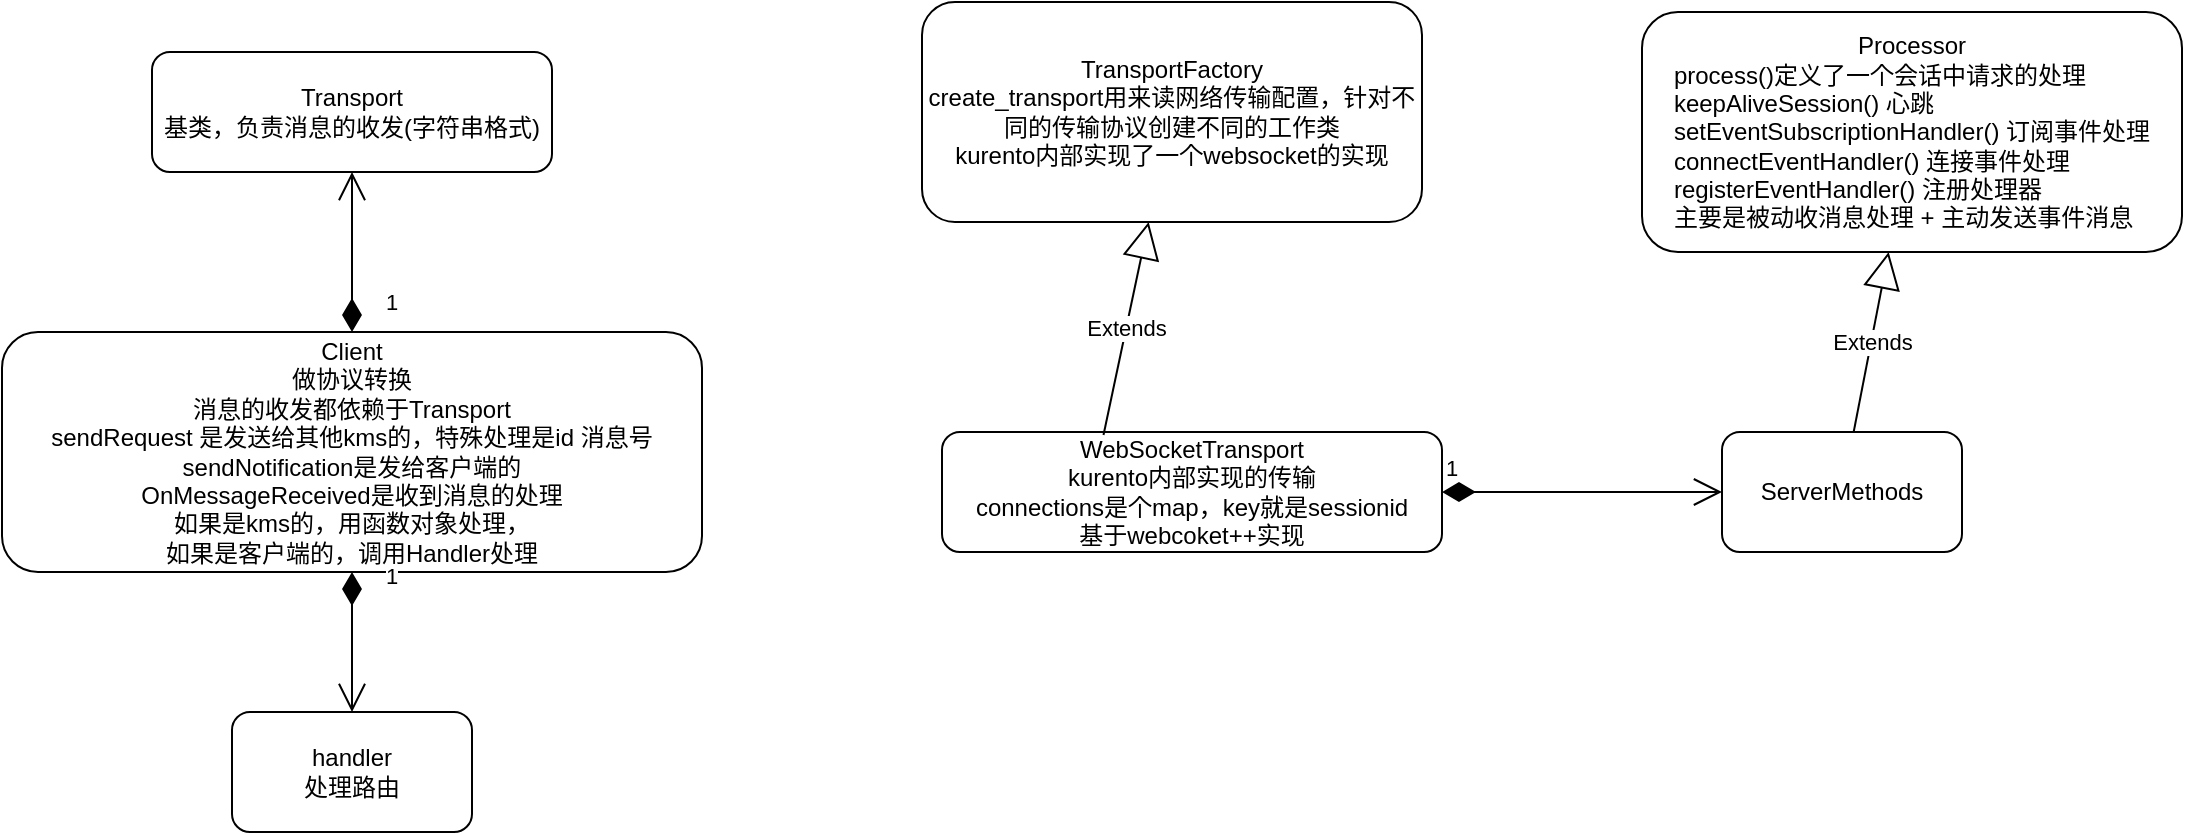 <mxfile version="10.6.1" type="github"><diagram id="tl3qFknxXSzmVGOha0O7" name="jsonrpc"><mxGraphModel dx="959" dy="514" grid="1" gridSize="10" guides="1" tooltips="1" connect="1" arrows="1" fold="1" page="1" pageScale="1" pageWidth="850" pageHeight="1100" math="0" shadow="0"><root><mxCell id="0"/><mxCell id="1" parent="0"/><mxCell id="VQGqsg-NWRH69zS60E30-1" value="&lt;span&gt;Transport&lt;br&gt;基类，负责消息的收发(字符串格式)&lt;br&gt;&lt;/span&gt;" style="rounded=1;whiteSpace=wrap;html=1;" vertex="1" parent="1"><mxGeometry x="155" y="80" width="200" height="60" as="geometry"/></mxCell><mxCell id="VQGqsg-NWRH69zS60E30-2" value="&lt;span&gt;Client&lt;br&gt;做协议转换&lt;br&gt;消息的收发都依赖于Transport&lt;br&gt;&lt;/span&gt;&lt;span&gt;sendRequest 是发送给其他kms的，特殊处理是id 消息号&lt;br&gt;&lt;/span&gt;&lt;span&gt;sendNotification是发给客户端的&lt;br&gt;&lt;/span&gt;&lt;span&gt;OnMessageReceived是收到消息的处理&lt;br&gt;&lt;/span&gt;&lt;span&gt;如果是kms的，用函数对象处理，&lt;br&gt;如果是客户端的，调用Handler处理&lt;br&gt;&lt;/span&gt;" style="rounded=1;whiteSpace=wrap;html=1;" vertex="1" parent="1"><mxGeometry x="80" y="220" width="350" height="120" as="geometry"/></mxCell><mxCell id="VQGqsg-NWRH69zS60E30-4" value="&lt;span&gt;handler&lt;br&gt;处理路由&lt;br&gt;&lt;/span&gt;" style="rounded=1;whiteSpace=wrap;html=1;" vertex="1" parent="1"><mxGeometry x="195" y="410" width="120" height="60" as="geometry"/></mxCell><mxCell id="VQGqsg-NWRH69zS60E30-6" value="1" style="endArrow=open;html=1;endSize=12;startArrow=diamondThin;startSize=14;startFill=1;edgeStyle=orthogonalEdgeStyle;align=left;verticalAlign=bottom;exitX=0.5;exitY=0;exitDx=0;exitDy=0;" edge="1" parent="1" source="VQGqsg-NWRH69zS60E30-2" target="VQGqsg-NWRH69zS60E30-1"><mxGeometry x="-0.844" y="-15" relative="1" as="geometry"><mxPoint x="200" y="190" as="sourcePoint"/><mxPoint x="360" y="190" as="targetPoint"/><mxPoint as="offset"/></mxGeometry></mxCell><mxCell id="VQGqsg-NWRH69zS60E30-7" value="1" style="endArrow=open;html=1;endSize=12;startArrow=diamondThin;startSize=14;startFill=1;edgeStyle=orthogonalEdgeStyle;align=left;verticalAlign=bottom;" edge="1" parent="1" source="VQGqsg-NWRH69zS60E30-2" target="VQGqsg-NWRH69zS60E30-4"><mxGeometry x="-0.703" y="15" relative="1" as="geometry"><mxPoint x="290" y="520" as="sourcePoint"/><mxPoint x="450" y="520" as="targetPoint"/><mxPoint as="offset"/></mxGeometry></mxCell><mxCell id="VQGqsg-NWRH69zS60E30-8" value="&lt;span&gt;TransportFactory&lt;br&gt;create_transport用来读网络传输配置，针对不同的传输协议创建不同的工作类&lt;br&gt;kurento内部实现了一个websocket的实现&lt;br&gt;&lt;/span&gt;" style="rounded=1;whiteSpace=wrap;html=1;" vertex="1" parent="1"><mxGeometry x="540" y="55" width="250" height="110" as="geometry"/></mxCell><mxCell id="VQGqsg-NWRH69zS60E30-9" value="&lt;span&gt;WebSocketTransport&lt;br&gt;kurento内部实现的传输&lt;br&gt;connections是个map，key就是sessionid&lt;br&gt;基于webcoket++实现&lt;br&gt;&lt;/span&gt;" style="rounded=1;whiteSpace=wrap;html=1;" vertex="1" parent="1"><mxGeometry x="550" y="270" width="250" height="60" as="geometry"/></mxCell><mxCell id="VQGqsg-NWRH69zS60E30-10" value="&lt;span&gt;Processor&lt;br&gt;&lt;div style=&quot;text-align: left&quot;&gt;&lt;span&gt;process()定义了一个会话中请求的处理&lt;/span&gt;&lt;/div&gt;&lt;div style=&quot;text-align: left&quot;&gt;&lt;span&gt;keepAliveSession() 心跳&lt;/span&gt;&lt;/div&gt;&lt;div style=&quot;text-align: left&quot;&gt;&lt;span&gt;setEventSubscriptionHandler() 订阅事件处理&lt;/span&gt;&lt;/div&gt;&lt;div style=&quot;text-align: left&quot;&gt;&lt;span&gt;connectEventHandler() 连接事件处理&lt;/span&gt;&lt;/div&gt;&lt;div style=&quot;text-align: left&quot;&gt;&lt;span&gt;registerEventHandler() 注册处理器&lt;/span&gt;&lt;/div&gt;&lt;div style=&quot;text-align: left&quot;&gt;主要是被动收消息处理 + 主动发送事件消息&lt;/div&gt;&lt;/span&gt;" style="rounded=1;whiteSpace=wrap;html=1;fontStyle=0" vertex="1" parent="1"><mxGeometry x="900" y="60" width="270" height="120" as="geometry"/></mxCell><mxCell id="VQGqsg-NWRH69zS60E30-11" value="Extends" style="endArrow=block;endSize=16;endFill=0;html=1;exitX=0.323;exitY=0.025;exitDx=0;exitDy=0;exitPerimeter=0;" edge="1" parent="1" source="VQGqsg-NWRH69zS60E30-9" target="VQGqsg-NWRH69zS60E30-8"><mxGeometry width="160" relative="1" as="geometry"><mxPoint x="580" y="210" as="sourcePoint"/><mxPoint x="740" y="210" as="targetPoint"/></mxGeometry></mxCell><mxCell id="VQGqsg-NWRH69zS60E30-12" value="Extends" style="endArrow=block;endSize=16;endFill=0;html=1;" edge="1" parent="1" source="VQGqsg-NWRH69zS60E30-13" target="VQGqsg-NWRH69zS60E30-10"><mxGeometry width="160" relative="1" as="geometry"><mxPoint x="770" y="220" as="sourcePoint"/><mxPoint x="930" y="220" as="targetPoint"/></mxGeometry></mxCell><mxCell id="VQGqsg-NWRH69zS60E30-13" value="&lt;span&gt;ServerMethods&lt;/span&gt;" style="rounded=1;whiteSpace=wrap;html=1;" vertex="1" parent="1"><mxGeometry x="940" y="270" width="120" height="60" as="geometry"/></mxCell><mxCell id="VQGqsg-NWRH69zS60E30-14" value="1" style="endArrow=open;html=1;endSize=12;startArrow=diamondThin;startSize=14;startFill=1;edgeStyle=orthogonalEdgeStyle;align=left;verticalAlign=bottom;" edge="1" parent="1" source="VQGqsg-NWRH69zS60E30-9" target="VQGqsg-NWRH69zS60E30-13"><mxGeometry x="-1" y="3" relative="1" as="geometry"><mxPoint x="830" y="340" as="sourcePoint"/><mxPoint x="990" y="340" as="targetPoint"/></mxGeometry></mxCell></root></mxGraphModel></diagram></mxfile>